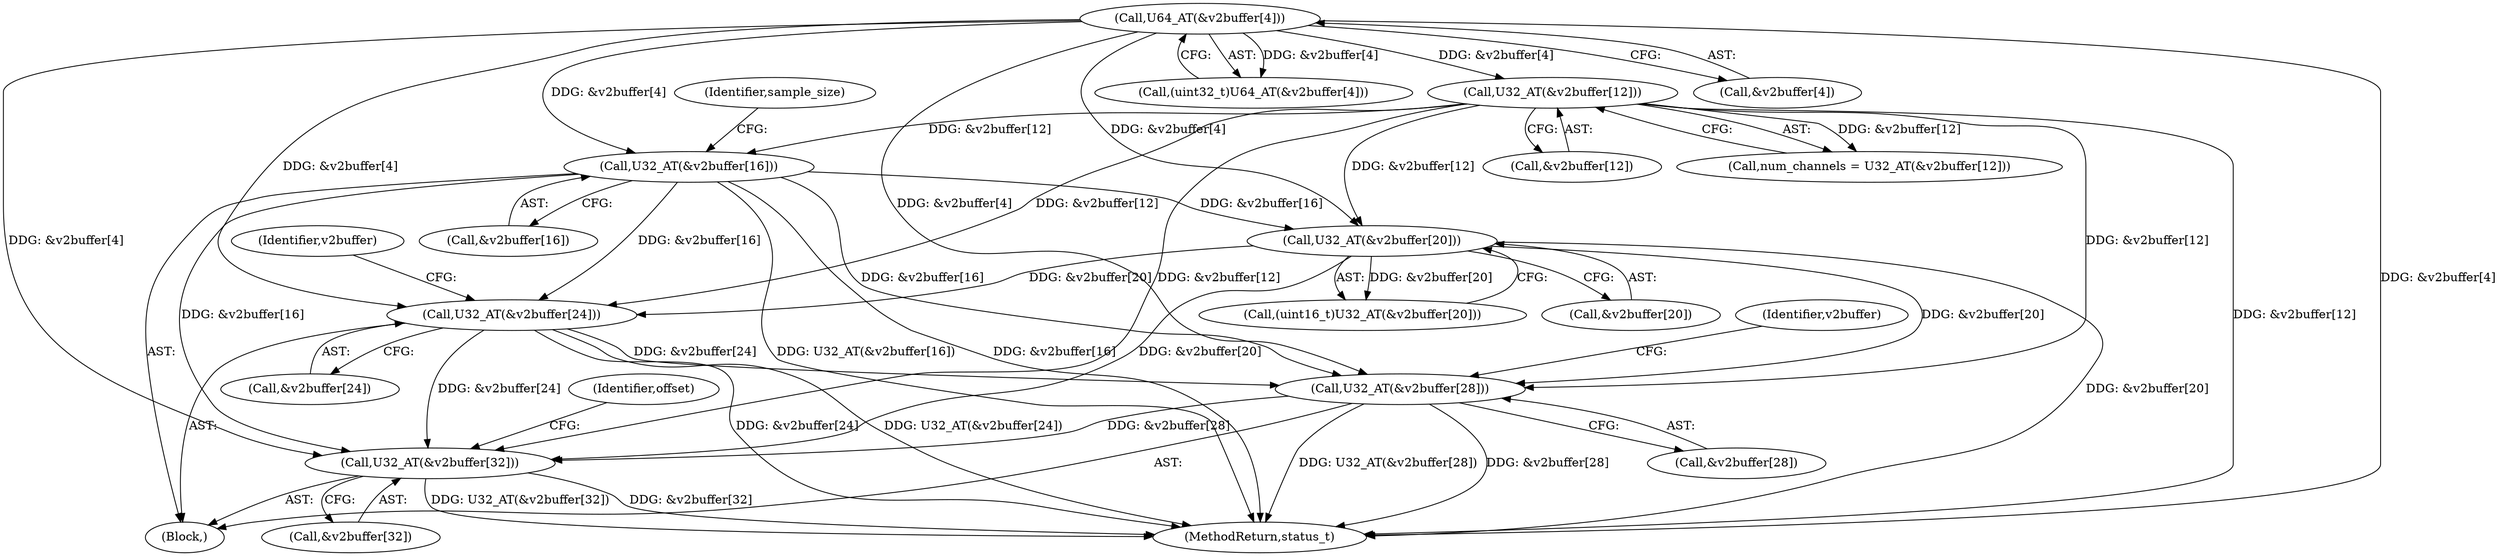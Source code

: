 digraph "0_Android_8a3a2f6ea7defe1a81bb32b3c9f3537f84749b9d@array" {
"1001952" [label="(Call,U32_AT(&v2buffer[24]))"];
"1001933" [label="(Call,U32_AT(&v2buffer[12]))"];
"1001926" [label="(Call,U64_AT(&v2buffer[4]))"];
"1001947" [label="(Call,U32_AT(&v2buffer[20]))"];
"1001938" [label="(Call,U32_AT(&v2buffer[16]))"];
"1001957" [label="(Call,U32_AT(&v2buffer[28]))"];
"1001962" [label="(Call,U32_AT(&v2buffer[32]))"];
"1001931" [label="(Call,num_channels = U32_AT(&v2buffer[12]))"];
"1001948" [label="(Call,&v2buffer[20])"];
"1001944" [label="(Identifier,sample_size)"];
"1001933" [label="(Call,U32_AT(&v2buffer[12]))"];
"1001969" [label="(Identifier,offset)"];
"1001926" [label="(Call,U64_AT(&v2buffer[4]))"];
"1001924" [label="(Call,(uint32_t)U64_AT(&v2buffer[4]))"];
"1001965" [label="(Identifier,v2buffer)"];
"1001958" [label="(Call,&v2buffer[28])"];
"1001960" [label="(Identifier,v2buffer)"];
"1001907" [label="(Block,)"];
"1003923" [label="(MethodReturn,status_t)"];
"1001927" [label="(Call,&v2buffer[4])"];
"1001939" [label="(Call,&v2buffer[16])"];
"1001947" [label="(Call,U32_AT(&v2buffer[20]))"];
"1001945" [label="(Call,(uint16_t)U32_AT(&v2buffer[20]))"];
"1001957" [label="(Call,U32_AT(&v2buffer[28]))"];
"1001934" [label="(Call,&v2buffer[12])"];
"1001962" [label="(Call,U32_AT(&v2buffer[32]))"];
"1001963" [label="(Call,&v2buffer[32])"];
"1001953" [label="(Call,&v2buffer[24])"];
"1001938" [label="(Call,U32_AT(&v2buffer[16]))"];
"1001952" [label="(Call,U32_AT(&v2buffer[24]))"];
"1001952" -> "1001907"  [label="AST: "];
"1001952" -> "1001953"  [label="CFG: "];
"1001953" -> "1001952"  [label="AST: "];
"1001960" -> "1001952"  [label="CFG: "];
"1001952" -> "1003923"  [label="DDG: U32_AT(&v2buffer[24])"];
"1001952" -> "1003923"  [label="DDG: &v2buffer[24]"];
"1001933" -> "1001952"  [label="DDG: &v2buffer[12]"];
"1001947" -> "1001952"  [label="DDG: &v2buffer[20]"];
"1001926" -> "1001952"  [label="DDG: &v2buffer[4]"];
"1001938" -> "1001952"  [label="DDG: &v2buffer[16]"];
"1001952" -> "1001957"  [label="DDG: &v2buffer[24]"];
"1001952" -> "1001962"  [label="DDG: &v2buffer[24]"];
"1001933" -> "1001931"  [label="AST: "];
"1001933" -> "1001934"  [label="CFG: "];
"1001934" -> "1001933"  [label="AST: "];
"1001931" -> "1001933"  [label="CFG: "];
"1001933" -> "1003923"  [label="DDG: &v2buffer[12]"];
"1001933" -> "1001931"  [label="DDG: &v2buffer[12]"];
"1001926" -> "1001933"  [label="DDG: &v2buffer[4]"];
"1001933" -> "1001938"  [label="DDG: &v2buffer[12]"];
"1001933" -> "1001947"  [label="DDG: &v2buffer[12]"];
"1001933" -> "1001957"  [label="DDG: &v2buffer[12]"];
"1001933" -> "1001962"  [label="DDG: &v2buffer[12]"];
"1001926" -> "1001924"  [label="AST: "];
"1001926" -> "1001927"  [label="CFG: "];
"1001927" -> "1001926"  [label="AST: "];
"1001924" -> "1001926"  [label="CFG: "];
"1001926" -> "1003923"  [label="DDG: &v2buffer[4]"];
"1001926" -> "1001924"  [label="DDG: &v2buffer[4]"];
"1001926" -> "1001938"  [label="DDG: &v2buffer[4]"];
"1001926" -> "1001947"  [label="DDG: &v2buffer[4]"];
"1001926" -> "1001957"  [label="DDG: &v2buffer[4]"];
"1001926" -> "1001962"  [label="DDG: &v2buffer[4]"];
"1001947" -> "1001945"  [label="AST: "];
"1001947" -> "1001948"  [label="CFG: "];
"1001948" -> "1001947"  [label="AST: "];
"1001945" -> "1001947"  [label="CFG: "];
"1001947" -> "1003923"  [label="DDG: &v2buffer[20]"];
"1001947" -> "1001945"  [label="DDG: &v2buffer[20]"];
"1001938" -> "1001947"  [label="DDG: &v2buffer[16]"];
"1001947" -> "1001957"  [label="DDG: &v2buffer[20]"];
"1001947" -> "1001962"  [label="DDG: &v2buffer[20]"];
"1001938" -> "1001907"  [label="AST: "];
"1001938" -> "1001939"  [label="CFG: "];
"1001939" -> "1001938"  [label="AST: "];
"1001944" -> "1001938"  [label="CFG: "];
"1001938" -> "1003923"  [label="DDG: U32_AT(&v2buffer[16])"];
"1001938" -> "1003923"  [label="DDG: &v2buffer[16]"];
"1001938" -> "1001957"  [label="DDG: &v2buffer[16]"];
"1001938" -> "1001962"  [label="DDG: &v2buffer[16]"];
"1001957" -> "1001907"  [label="AST: "];
"1001957" -> "1001958"  [label="CFG: "];
"1001958" -> "1001957"  [label="AST: "];
"1001965" -> "1001957"  [label="CFG: "];
"1001957" -> "1003923"  [label="DDG: &v2buffer[28]"];
"1001957" -> "1003923"  [label="DDG: U32_AT(&v2buffer[28])"];
"1001957" -> "1001962"  [label="DDG: &v2buffer[28]"];
"1001962" -> "1001907"  [label="AST: "];
"1001962" -> "1001963"  [label="CFG: "];
"1001963" -> "1001962"  [label="AST: "];
"1001969" -> "1001962"  [label="CFG: "];
"1001962" -> "1003923"  [label="DDG: U32_AT(&v2buffer[32])"];
"1001962" -> "1003923"  [label="DDG: &v2buffer[32]"];
}
